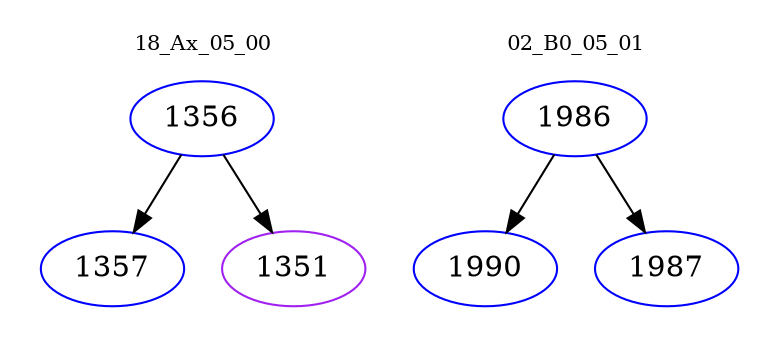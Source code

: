 digraph{
subgraph cluster_0 {
color = white
label = "18_Ax_05_00";
fontsize=10;
T0_1356 [label="1356", color="blue"]
T0_1356 -> T0_1357 [color="black"]
T0_1357 [label="1357", color="blue"]
T0_1356 -> T0_1351 [color="black"]
T0_1351 [label="1351", color="purple"]
}
subgraph cluster_1 {
color = white
label = "02_B0_05_01";
fontsize=10;
T1_1986 [label="1986", color="blue"]
T1_1986 -> T1_1990 [color="black"]
T1_1990 [label="1990", color="blue"]
T1_1986 -> T1_1987 [color="black"]
T1_1987 [label="1987", color="blue"]
}
}
